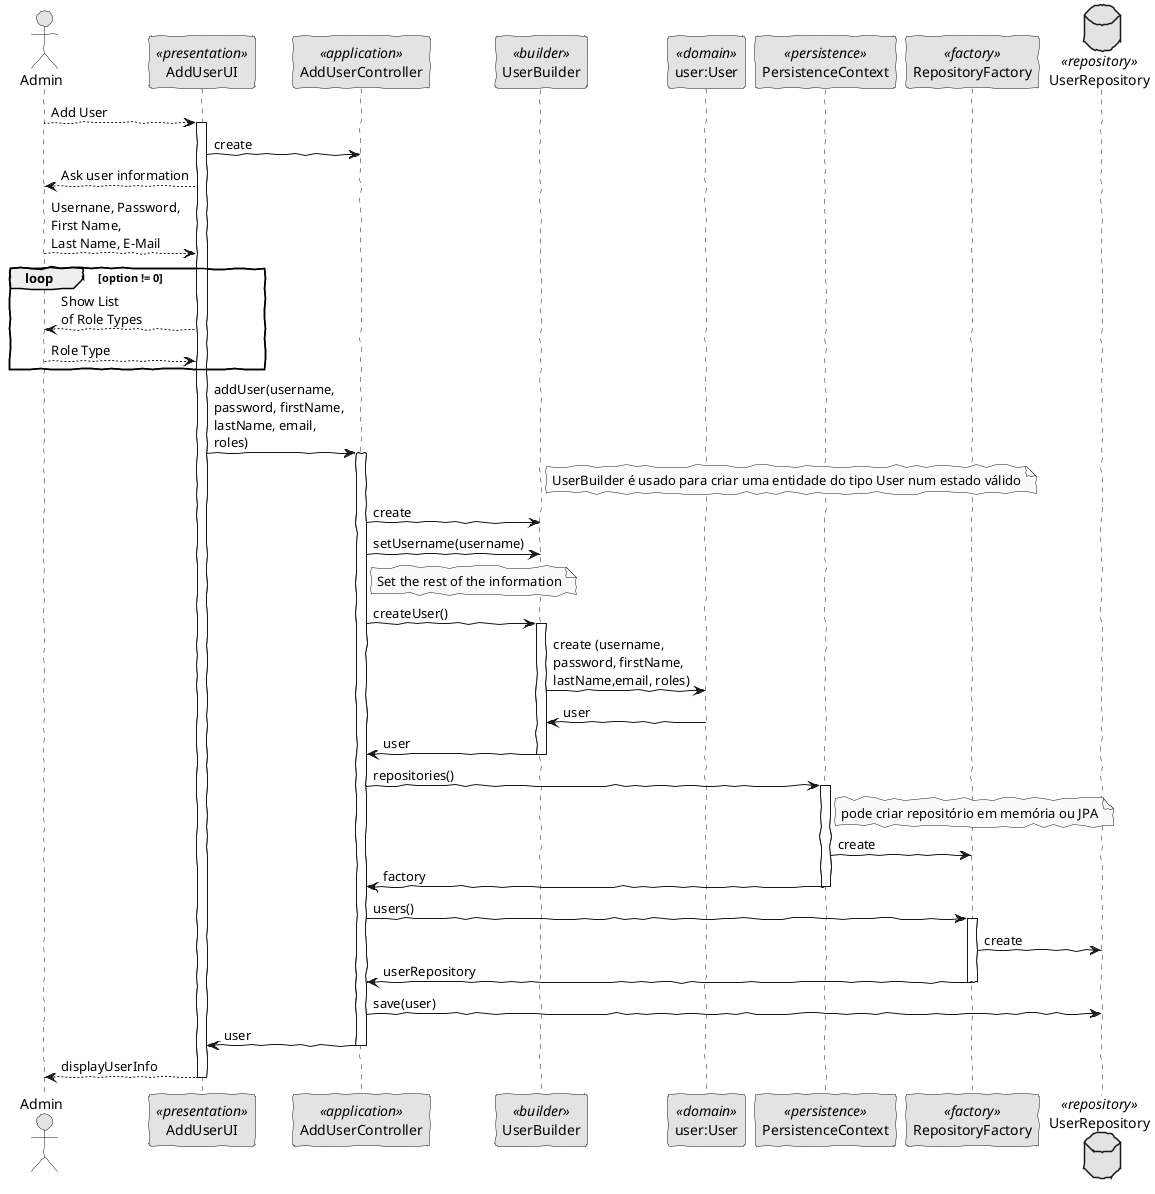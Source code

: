 @startuml
'http://plantuml.com/skinparam.html
skinparam handwritten true
skinparam monochrome true
skinparam packageStyle rect
skinparam defaultFontName FG Virgil
skinparam shadowing false

actor Admin as Actor
participant AddUserUI as UI <<presentation>>
participant AddUserController as Controller <<application>>
participant UserBuilder as Builder <<builder>>
participant "user:User" as Domain <<domain>>
participant PersistenceContext as Persistence <<persistence>>
participant RepositoryFactory as Factory <<factory>>
database UserRepository as Repository <<repository>>

Actor --> UI: Add User
activate UI
    UI -> Controller: create
    UI --> Actor: Ask user information
    Actor --> UI: Usernane, Password,\nFirst Name,\nLast Name, E-Mail

    loop option != 0
        UI --> Actor: Show List\nof Role Types
        Actor --> UI: Role Type
    end

    UI -> Controller: addUser(username, \npassword, firstName,\nlastName, email, \nroles)
    activate Controller
        note right of Builder:UserBuilder é usado para criar uma entidade do tipo User num estado válido
        Controller -> Builder: create
        Controller -> Builder:setUsername(username)

        note right of Controller: Set the rest of the information

        'Controller -> Builder:setPassword(password)
        'Controller -> Builder:setFirstName(firstName)
        'Controller -> Builder:setLastName(lastName)
        'Controller -> Builder:setEmail(email)
        'Controller -> Builder:setRoles(roles)

        Controller -> Builder:createUser()
        activate Builder
            Builder -> Domain: create (username,\npassword, firstName,\nlastName,email, roles)
            Domain->Builder: user
            Builder -> Controller:user
        deactivate Builder

        Controller -> Persistence: repositories()
        activate Persistence
            note right of Persistence: pode criar repositório em memória ou JPA
            Persistence -> Factory: create
            Persistence -> Controller: factory
        deactivate Persistence

        Controller -> Factory: users()
        activate Factory
            Factory -> Repository: create
            Factory -> Controller: userRepository
        deactivate Factory

        Controller->Repository:save(user)
        Controller->UI: user
    deactivate Controller

        UI-->Actor: displayUserInfo
deactivate UI
@enduml
